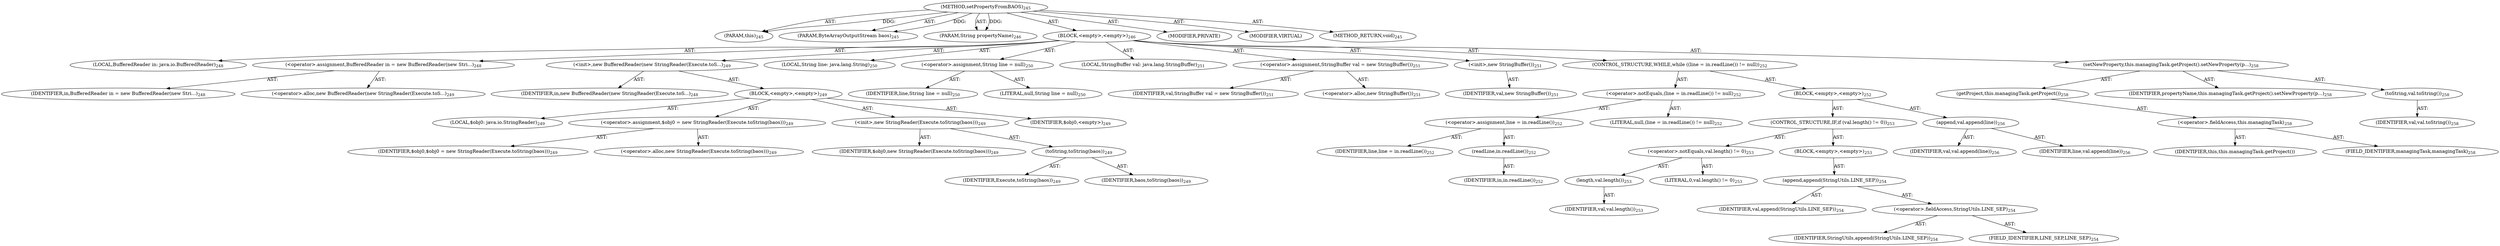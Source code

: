 digraph "setPropertyFromBAOS" {  
"111669149705" [label = <(METHOD,setPropertyFromBAOS)<SUB>245</SUB>> ]
"115964117012" [label = <(PARAM,this)<SUB>245</SUB>> ]
"115964117013" [label = <(PARAM,ByteArrayOutputStream baos)<SUB>245</SUB>> ]
"115964117014" [label = <(PARAM,String propertyName)<SUB>246</SUB>> ]
"25769803785" [label = <(BLOCK,&lt;empty&gt;,&lt;empty&gt;)<SUB>246</SUB>> ]
"94489280512" [label = <(LOCAL,BufferedReader in: java.io.BufferedReader)<SUB>248</SUB>> ]
"30064771108" [label = <(&lt;operator&gt;.assignment,BufferedReader in = new BufferedReader(new Stri...)<SUB>248</SUB>> ]
"68719476766" [label = <(IDENTIFIER,in,BufferedReader in = new BufferedReader(new Stri...)<SUB>248</SUB>> ]
"30064771109" [label = <(&lt;operator&gt;.alloc,new BufferedReader(new StringReader(Execute.toS...)<SUB>249</SUB>> ]
"30064771110" [label = <(&lt;init&gt;,new BufferedReader(new StringReader(Execute.toS...)<SUB>249</SUB>> ]
"68719476767" [label = <(IDENTIFIER,in,new BufferedReader(new StringReader(Execute.toS...)<SUB>248</SUB>> ]
"25769803786" [label = <(BLOCK,&lt;empty&gt;,&lt;empty&gt;)<SUB>249</SUB>> ]
"94489280513" [label = <(LOCAL,$obj0: java.io.StringReader)<SUB>249</SUB>> ]
"30064771111" [label = <(&lt;operator&gt;.assignment,$obj0 = new StringReader(Execute.toString(baos)))<SUB>249</SUB>> ]
"68719476768" [label = <(IDENTIFIER,$obj0,$obj0 = new StringReader(Execute.toString(baos)))<SUB>249</SUB>> ]
"30064771112" [label = <(&lt;operator&gt;.alloc,new StringReader(Execute.toString(baos)))<SUB>249</SUB>> ]
"30064771113" [label = <(&lt;init&gt;,new StringReader(Execute.toString(baos)))<SUB>249</SUB>> ]
"68719476769" [label = <(IDENTIFIER,$obj0,new StringReader(Execute.toString(baos)))<SUB>249</SUB>> ]
"30064771114" [label = <(toString,toString(baos))<SUB>249</SUB>> ]
"68719476770" [label = <(IDENTIFIER,Execute,toString(baos))<SUB>249</SUB>> ]
"68719476771" [label = <(IDENTIFIER,baos,toString(baos))<SUB>249</SUB>> ]
"68719476772" [label = <(IDENTIFIER,$obj0,&lt;empty&gt;)<SUB>249</SUB>> ]
"94489280514" [label = <(LOCAL,String line: java.lang.String)<SUB>250</SUB>> ]
"30064771115" [label = <(&lt;operator&gt;.assignment,String line = null)<SUB>250</SUB>> ]
"68719476773" [label = <(IDENTIFIER,line,String line = null)<SUB>250</SUB>> ]
"90194313225" [label = <(LITERAL,null,String line = null)<SUB>250</SUB>> ]
"94489280515" [label = <(LOCAL,StringBuffer val: java.lang.StringBuffer)<SUB>251</SUB>> ]
"30064771116" [label = <(&lt;operator&gt;.assignment,StringBuffer val = new StringBuffer())<SUB>251</SUB>> ]
"68719476774" [label = <(IDENTIFIER,val,StringBuffer val = new StringBuffer())<SUB>251</SUB>> ]
"30064771117" [label = <(&lt;operator&gt;.alloc,new StringBuffer())<SUB>251</SUB>> ]
"30064771118" [label = <(&lt;init&gt;,new StringBuffer())<SUB>251</SUB>> ]
"68719476775" [label = <(IDENTIFIER,val,new StringBuffer())<SUB>251</SUB>> ]
"47244640256" [label = <(CONTROL_STRUCTURE,WHILE,while ((line = in.readLine()) != null))<SUB>252</SUB>> ]
"30064771119" [label = <(&lt;operator&gt;.notEquals,(line = in.readLine()) != null)<SUB>252</SUB>> ]
"30064771120" [label = <(&lt;operator&gt;.assignment,line = in.readLine())<SUB>252</SUB>> ]
"68719476776" [label = <(IDENTIFIER,line,line = in.readLine())<SUB>252</SUB>> ]
"30064771121" [label = <(readLine,in.readLine())<SUB>252</SUB>> ]
"68719476777" [label = <(IDENTIFIER,in,in.readLine())<SUB>252</SUB>> ]
"90194313226" [label = <(LITERAL,null,(line = in.readLine()) != null)<SUB>252</SUB>> ]
"25769803787" [label = <(BLOCK,&lt;empty&gt;,&lt;empty&gt;)<SUB>252</SUB>> ]
"47244640257" [label = <(CONTROL_STRUCTURE,IF,if (val.length() != 0))<SUB>253</SUB>> ]
"30064771122" [label = <(&lt;operator&gt;.notEquals,val.length() != 0)<SUB>253</SUB>> ]
"30064771123" [label = <(length,val.length())<SUB>253</SUB>> ]
"68719476778" [label = <(IDENTIFIER,val,val.length())<SUB>253</SUB>> ]
"90194313227" [label = <(LITERAL,0,val.length() != 0)<SUB>253</SUB>> ]
"25769803788" [label = <(BLOCK,&lt;empty&gt;,&lt;empty&gt;)<SUB>253</SUB>> ]
"30064771124" [label = <(append,append(StringUtils.LINE_SEP))<SUB>254</SUB>> ]
"68719476779" [label = <(IDENTIFIER,val,append(StringUtils.LINE_SEP))<SUB>254</SUB>> ]
"30064771125" [label = <(&lt;operator&gt;.fieldAccess,StringUtils.LINE_SEP)<SUB>254</SUB>> ]
"68719476780" [label = <(IDENTIFIER,StringUtils,append(StringUtils.LINE_SEP))<SUB>254</SUB>> ]
"55834574866" [label = <(FIELD_IDENTIFIER,LINE_SEP,LINE_SEP)<SUB>254</SUB>> ]
"30064771126" [label = <(append,val.append(line))<SUB>256</SUB>> ]
"68719476781" [label = <(IDENTIFIER,val,val.append(line))<SUB>256</SUB>> ]
"68719476782" [label = <(IDENTIFIER,line,val.append(line))<SUB>256</SUB>> ]
"30064771127" [label = <(setNewProperty,this.managingTask.getProject().setNewProperty(p...)<SUB>258</SUB>> ]
"30064771128" [label = <(getProject,this.managingTask.getProject())<SUB>258</SUB>> ]
"30064771129" [label = <(&lt;operator&gt;.fieldAccess,this.managingTask)<SUB>258</SUB>> ]
"68719476783" [label = <(IDENTIFIER,this,this.managingTask.getProject())> ]
"55834574867" [label = <(FIELD_IDENTIFIER,managingTask,managingTask)<SUB>258</SUB>> ]
"68719476784" [label = <(IDENTIFIER,propertyName,this.managingTask.getProject().setNewProperty(p...)<SUB>258</SUB>> ]
"30064771130" [label = <(toString,val.toString())<SUB>258</SUB>> ]
"68719476785" [label = <(IDENTIFIER,val,val.toString())<SUB>258</SUB>> ]
"133143986210" [label = <(MODIFIER,PRIVATE)> ]
"133143986211" [label = <(MODIFIER,VIRTUAL)> ]
"128849018889" [label = <(METHOD_RETURN,void)<SUB>245</SUB>> ]
  "111669149705" -> "115964117012"  [ label = "AST: "] 
  "111669149705" -> "115964117013"  [ label = "AST: "] 
  "111669149705" -> "115964117014"  [ label = "AST: "] 
  "111669149705" -> "25769803785"  [ label = "AST: "] 
  "111669149705" -> "133143986210"  [ label = "AST: "] 
  "111669149705" -> "133143986211"  [ label = "AST: "] 
  "111669149705" -> "128849018889"  [ label = "AST: "] 
  "25769803785" -> "94489280512"  [ label = "AST: "] 
  "25769803785" -> "30064771108"  [ label = "AST: "] 
  "25769803785" -> "30064771110"  [ label = "AST: "] 
  "25769803785" -> "94489280514"  [ label = "AST: "] 
  "25769803785" -> "30064771115"  [ label = "AST: "] 
  "25769803785" -> "94489280515"  [ label = "AST: "] 
  "25769803785" -> "30064771116"  [ label = "AST: "] 
  "25769803785" -> "30064771118"  [ label = "AST: "] 
  "25769803785" -> "47244640256"  [ label = "AST: "] 
  "25769803785" -> "30064771127"  [ label = "AST: "] 
  "30064771108" -> "68719476766"  [ label = "AST: "] 
  "30064771108" -> "30064771109"  [ label = "AST: "] 
  "30064771110" -> "68719476767"  [ label = "AST: "] 
  "30064771110" -> "25769803786"  [ label = "AST: "] 
  "25769803786" -> "94489280513"  [ label = "AST: "] 
  "25769803786" -> "30064771111"  [ label = "AST: "] 
  "25769803786" -> "30064771113"  [ label = "AST: "] 
  "25769803786" -> "68719476772"  [ label = "AST: "] 
  "30064771111" -> "68719476768"  [ label = "AST: "] 
  "30064771111" -> "30064771112"  [ label = "AST: "] 
  "30064771113" -> "68719476769"  [ label = "AST: "] 
  "30064771113" -> "30064771114"  [ label = "AST: "] 
  "30064771114" -> "68719476770"  [ label = "AST: "] 
  "30064771114" -> "68719476771"  [ label = "AST: "] 
  "30064771115" -> "68719476773"  [ label = "AST: "] 
  "30064771115" -> "90194313225"  [ label = "AST: "] 
  "30064771116" -> "68719476774"  [ label = "AST: "] 
  "30064771116" -> "30064771117"  [ label = "AST: "] 
  "30064771118" -> "68719476775"  [ label = "AST: "] 
  "47244640256" -> "30064771119"  [ label = "AST: "] 
  "47244640256" -> "25769803787"  [ label = "AST: "] 
  "30064771119" -> "30064771120"  [ label = "AST: "] 
  "30064771119" -> "90194313226"  [ label = "AST: "] 
  "30064771120" -> "68719476776"  [ label = "AST: "] 
  "30064771120" -> "30064771121"  [ label = "AST: "] 
  "30064771121" -> "68719476777"  [ label = "AST: "] 
  "25769803787" -> "47244640257"  [ label = "AST: "] 
  "25769803787" -> "30064771126"  [ label = "AST: "] 
  "47244640257" -> "30064771122"  [ label = "AST: "] 
  "47244640257" -> "25769803788"  [ label = "AST: "] 
  "30064771122" -> "30064771123"  [ label = "AST: "] 
  "30064771122" -> "90194313227"  [ label = "AST: "] 
  "30064771123" -> "68719476778"  [ label = "AST: "] 
  "25769803788" -> "30064771124"  [ label = "AST: "] 
  "30064771124" -> "68719476779"  [ label = "AST: "] 
  "30064771124" -> "30064771125"  [ label = "AST: "] 
  "30064771125" -> "68719476780"  [ label = "AST: "] 
  "30064771125" -> "55834574866"  [ label = "AST: "] 
  "30064771126" -> "68719476781"  [ label = "AST: "] 
  "30064771126" -> "68719476782"  [ label = "AST: "] 
  "30064771127" -> "30064771128"  [ label = "AST: "] 
  "30064771127" -> "68719476784"  [ label = "AST: "] 
  "30064771127" -> "30064771130"  [ label = "AST: "] 
  "30064771128" -> "30064771129"  [ label = "AST: "] 
  "30064771129" -> "68719476783"  [ label = "AST: "] 
  "30064771129" -> "55834574867"  [ label = "AST: "] 
  "30064771130" -> "68719476785"  [ label = "AST: "] 
  "111669149705" -> "115964117012"  [ label = "DDG: "] 
  "111669149705" -> "115964117013"  [ label = "DDG: "] 
  "111669149705" -> "115964117014"  [ label = "DDG: "] 
}

